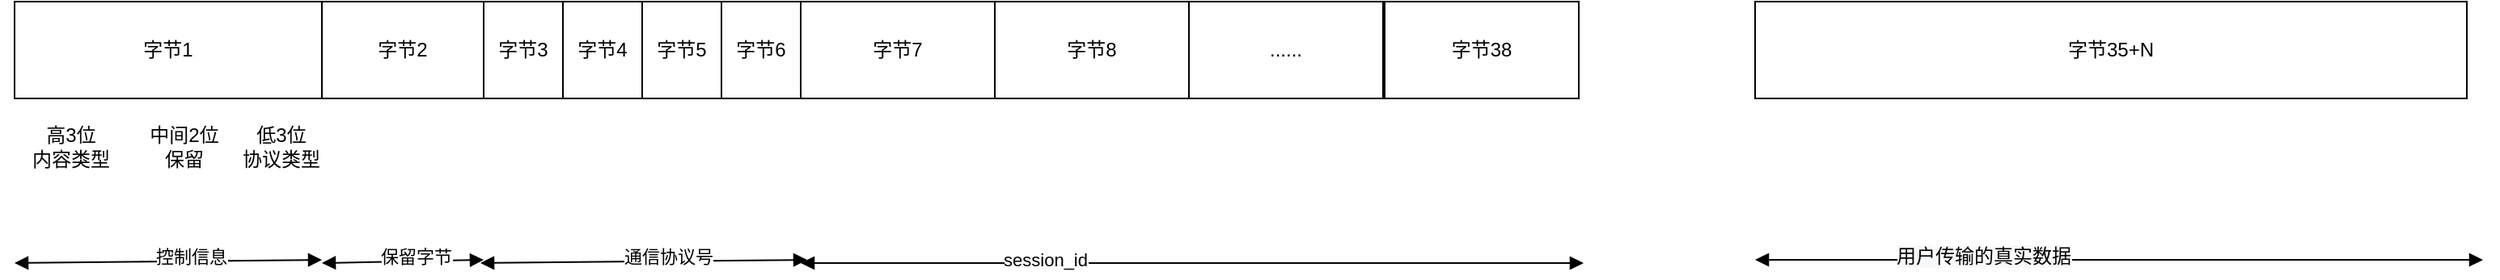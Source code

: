<mxfile version="14.7.3" type="github">
  <diagram id="GCXrY2QsA4B7QGreXDqX" name="Page-1">
    <mxGraphModel dx="599" dy="704" grid="1" gridSize="10" guides="1" tooltips="1" connect="1" arrows="1" fold="1" page="1" pageScale="1" pageWidth="827" pageHeight="1169" math="0" shadow="0">
      <root>
        <mxCell id="0" />
        <mxCell id="1" parent="0" />
        <mxCell id="TAcSfTKSRgDNf1jZrh-P-1" value="字节7" style="rounded=0;whiteSpace=wrap;html=1;" parent="1" vertex="1">
          <mxGeometry x="1356" y="40" width="120" height="60" as="geometry" />
        </mxCell>
        <mxCell id="TAcSfTKSRgDNf1jZrh-P-2" value="&lt;span&gt;字节8&lt;/span&gt;" style="rounded=0;whiteSpace=wrap;html=1;" parent="1" vertex="1">
          <mxGeometry x="1476" y="40" width="120" height="60" as="geometry" />
        </mxCell>
        <mxCell id="TAcSfTKSRgDNf1jZrh-P-4" value="......" style="rounded=0;whiteSpace=wrap;html=1;" parent="1" vertex="1">
          <mxGeometry x="1596" y="40" width="120" height="60" as="geometry" />
        </mxCell>
        <mxCell id="TAcSfTKSRgDNf1jZrh-P-5" value="字节38" style="rounded=0;whiteSpace=wrap;html=1;" parent="1" vertex="1">
          <mxGeometry x="1717" y="40" width="120" height="60" as="geometry" />
        </mxCell>
        <mxCell id="TAcSfTKSRgDNf1jZrh-P-6" value="" style="endArrow=block;startArrow=block;endFill=1;startFill=1;html=1;" parent="1" edge="1">
          <mxGeometry width="160" relative="1" as="geometry">
            <mxPoint x="1356" y="202" as="sourcePoint" />
            <mxPoint x="1840" y="202" as="targetPoint" />
          </mxGeometry>
        </mxCell>
        <mxCell id="TAcSfTKSRgDNf1jZrh-P-7" value="session_id" style="edgeLabel;html=1;align=center;verticalAlign=middle;resizable=0;points=[];" parent="TAcSfTKSRgDNf1jZrh-P-6" vertex="1" connectable="0">
          <mxGeometry x="-0.376" y="2" relative="1" as="geometry">
            <mxPoint as="offset" />
          </mxGeometry>
        </mxCell>
        <mxCell id="TAcSfTKSRgDNf1jZrh-P-8" value="字节1" style="rounded=0;whiteSpace=wrap;html=1;" parent="1" vertex="1">
          <mxGeometry x="870" y="40" width="190" height="60" as="geometry" />
        </mxCell>
        <mxCell id="TAcSfTKSRgDNf1jZrh-P-11" value="" style="endArrow=block;startArrow=block;endFill=1;startFill=1;html=1;" parent="1" edge="1">
          <mxGeometry width="160" relative="1" as="geometry">
            <mxPoint x="870" y="202" as="sourcePoint" />
            <mxPoint x="1060" y="200" as="targetPoint" />
          </mxGeometry>
        </mxCell>
        <mxCell id="TAcSfTKSRgDNf1jZrh-P-17" value="控制信息" style="edgeLabel;html=1;align=center;verticalAlign=middle;resizable=0;points=[];" parent="TAcSfTKSRgDNf1jZrh-P-11" vertex="1" connectable="0">
          <mxGeometry x="0.148" y="3" relative="1" as="geometry">
            <mxPoint as="offset" />
          </mxGeometry>
        </mxCell>
        <mxCell id="TAcSfTKSRgDNf1jZrh-P-12" value="高3位&lt;br&gt;内容类型" style="text;html=1;strokeColor=none;fillColor=none;align=center;verticalAlign=middle;whiteSpace=wrap;rounded=0;" parent="1" vertex="1">
          <mxGeometry x="880" y="120" width="50" height="20" as="geometry" />
        </mxCell>
        <mxCell id="TAcSfTKSRgDNf1jZrh-P-13" value="低3位&lt;br&gt;协议类型" style="text;html=1;strokeColor=none;fillColor=none;align=center;verticalAlign=middle;whiteSpace=wrap;rounded=0;" parent="1" vertex="1">
          <mxGeometry x="1000" y="120" width="70" height="20" as="geometry" />
        </mxCell>
        <mxCell id="TAcSfTKSRgDNf1jZrh-P-15" value="中间2位&lt;br&gt;保留" style="text;html=1;strokeColor=none;fillColor=none;align=center;verticalAlign=middle;whiteSpace=wrap;rounded=0;" parent="1" vertex="1">
          <mxGeometry x="950" y="120" width="50" height="20" as="geometry" />
        </mxCell>
        <mxCell id="TAcSfTKSRgDNf1jZrh-P-16" value="字节2" style="rounded=0;whiteSpace=wrap;html=1;" parent="1" vertex="1">
          <mxGeometry x="1060" y="40" width="100" height="60" as="geometry" />
        </mxCell>
        <mxCell id="TAcSfTKSRgDNf1jZrh-P-18" value="" style="endArrow=block;startArrow=block;endFill=1;startFill=1;html=1;" parent="1" edge="1">
          <mxGeometry width="160" relative="1" as="geometry">
            <mxPoint x="1060" y="202" as="sourcePoint" />
            <mxPoint x="1160" y="200" as="targetPoint" />
          </mxGeometry>
        </mxCell>
        <mxCell id="TAcSfTKSRgDNf1jZrh-P-19" value="保留字节" style="edgeLabel;html=1;align=center;verticalAlign=middle;resizable=0;points=[];" parent="TAcSfTKSRgDNf1jZrh-P-18" vertex="1" connectable="0">
          <mxGeometry x="0.148" y="3" relative="1" as="geometry">
            <mxPoint as="offset" />
          </mxGeometry>
        </mxCell>
        <mxCell id="TAcSfTKSRgDNf1jZrh-P-21" value="字节35+N" style="rounded=0;whiteSpace=wrap;html=1;" parent="1" vertex="1">
          <mxGeometry x="1946" y="40" width="440" height="60" as="geometry" />
        </mxCell>
        <mxCell id="TAcSfTKSRgDNf1jZrh-P-22" value="" style="endArrow=block;startArrow=block;endFill=1;startFill=1;html=1;" parent="1" edge="1">
          <mxGeometry width="160" relative="1" as="geometry">
            <mxPoint x="1946" y="200" as="sourcePoint" />
            <mxPoint x="2396" y="200" as="targetPoint" />
          </mxGeometry>
        </mxCell>
        <mxCell id="TAcSfTKSRgDNf1jZrh-P-23" value="&lt;span style=&quot;font-size: 12px ; background-color: rgb(248 , 249 , 250)&quot;&gt;用户传输的真实数据&lt;/span&gt;" style="edgeLabel;html=1;align=center;verticalAlign=middle;resizable=0;points=[];" parent="TAcSfTKSRgDNf1jZrh-P-22" vertex="1" connectable="0">
          <mxGeometry x="-0.376" y="2" relative="1" as="geometry">
            <mxPoint as="offset" />
          </mxGeometry>
        </mxCell>
        <mxCell id="9RRE4GS8OZpcR4dE-EF0-1" value="字节3" style="rounded=0;whiteSpace=wrap;html=1;" vertex="1" parent="1">
          <mxGeometry x="1160" y="40" width="49" height="60" as="geometry" />
        </mxCell>
        <mxCell id="9RRE4GS8OZpcR4dE-EF0-3" value="字节4" style="rounded=0;whiteSpace=wrap;html=1;" vertex="1" parent="1">
          <mxGeometry x="1209" y="40" width="49" height="60" as="geometry" />
        </mxCell>
        <mxCell id="9RRE4GS8OZpcR4dE-EF0-4" value="字节5" style="rounded=0;whiteSpace=wrap;html=1;" vertex="1" parent="1">
          <mxGeometry x="1258" y="40" width="49" height="60" as="geometry" />
        </mxCell>
        <mxCell id="9RRE4GS8OZpcR4dE-EF0-5" value="字节6" style="rounded=0;whiteSpace=wrap;html=1;" vertex="1" parent="1">
          <mxGeometry x="1307" y="40" width="49" height="60" as="geometry" />
        </mxCell>
        <mxCell id="9RRE4GS8OZpcR4dE-EF0-6" value="" style="endArrow=block;startArrow=block;endFill=1;startFill=1;html=1;" edge="1" parent="1">
          <mxGeometry width="160" relative="1" as="geometry">
            <mxPoint x="1158" y="202" as="sourcePoint" />
            <mxPoint x="1360" y="200" as="targetPoint" />
          </mxGeometry>
        </mxCell>
        <mxCell id="9RRE4GS8OZpcR4dE-EF0-7" value="通信协议号" style="edgeLabel;html=1;align=center;verticalAlign=middle;resizable=0;points=[];" vertex="1" connectable="0" parent="9RRE4GS8OZpcR4dE-EF0-6">
          <mxGeometry x="0.148" y="3" relative="1" as="geometry">
            <mxPoint as="offset" />
          </mxGeometry>
        </mxCell>
      </root>
    </mxGraphModel>
  </diagram>
</mxfile>

